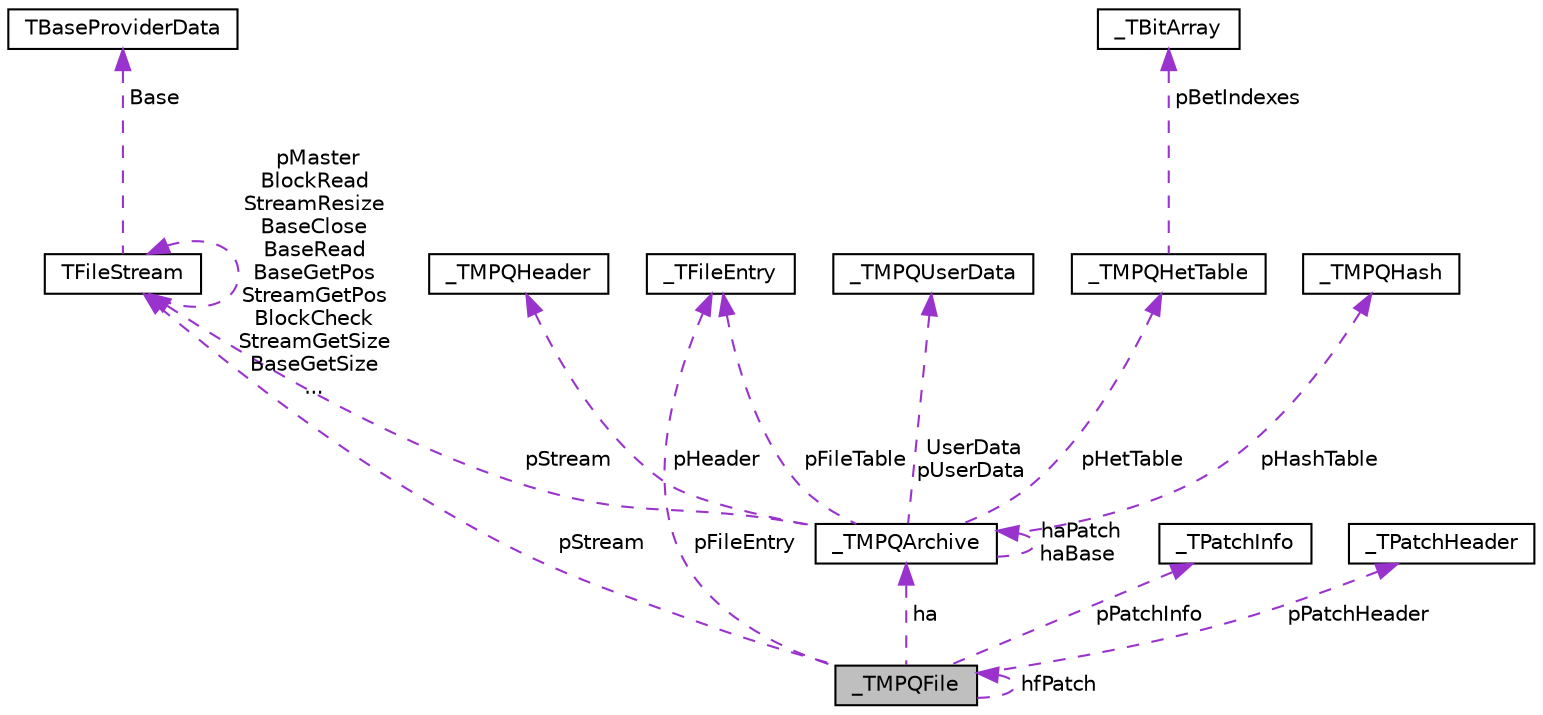 digraph G
{
  edge [fontname="Helvetica",fontsize="10",labelfontname="Helvetica",labelfontsize="10"];
  node [fontname="Helvetica",fontsize="10",shape=record];
  Node1 [label="_TMPQFile",height=0.2,width=0.4,color="black", fillcolor="grey75", style="filled" fontcolor="black"];
  Node2 -> Node1 [dir="back",color="darkorchid3",fontsize="10",style="dashed",label=" ha" ,fontname="Helvetica"];
  Node2 [label="_TMPQArchive",height=0.2,width=0.4,color="black", fillcolor="white", style="filled",URL="$struct___t_m_p_q_archive.html"];
  Node3 -> Node2 [dir="back",color="darkorchid3",fontsize="10",style="dashed",label=" pHetTable" ,fontname="Helvetica"];
  Node3 [label="_TMPQHetTable",height=0.2,width=0.4,color="black", fillcolor="white", style="filled",URL="$struct___t_m_p_q_het_table.html"];
  Node4 -> Node3 [dir="back",color="darkorchid3",fontsize="10",style="dashed",label=" pBetIndexes" ,fontname="Helvetica"];
  Node4 [label="_TBitArray",height=0.2,width=0.4,color="black", fillcolor="white", style="filled",URL="$struct___t_bit_array.html"];
  Node2 -> Node2 [dir="back",color="darkorchid3",fontsize="10",style="dashed",label=" haPatch\nhaBase" ,fontname="Helvetica"];
  Node5 -> Node2 [dir="back",color="darkorchid3",fontsize="10",style="dashed",label=" UserData\npUserData" ,fontname="Helvetica"];
  Node5 [label="_TMPQUserData",height=0.2,width=0.4,color="black", fillcolor="white", style="filled",URL="$struct___t_m_p_q_user_data.html"];
  Node6 -> Node2 [dir="back",color="darkorchid3",fontsize="10",style="dashed",label=" pStream" ,fontname="Helvetica"];
  Node6 [label="TFileStream",height=0.2,width=0.4,color="black", fillcolor="white", style="filled",URL="$struct_t_file_stream.html"];
  Node7 -> Node6 [dir="back",color="darkorchid3",fontsize="10",style="dashed",label=" Base" ,fontname="Helvetica"];
  Node7 [label="TBaseProviderData",height=0.2,width=0.4,color="black", fillcolor="white", style="filled",URL="$union_t_base_provider_data.html"];
  Node6 -> Node6 [dir="back",color="darkorchid3",fontsize="10",style="dashed",label=" pMaster\nBlockRead\nStreamResize\nBaseClose\nBaseRead\nBaseGetPos\nStreamGetPos\nBlockCheck\nStreamGetSize\nBaseGetSize\n..." ,fontname="Helvetica"];
  Node8 -> Node2 [dir="back",color="darkorchid3",fontsize="10",style="dashed",label=" pFileTable" ,fontname="Helvetica"];
  Node8 [label="_TFileEntry",height=0.2,width=0.4,color="black", fillcolor="white", style="filled",URL="$struct___t_file_entry.html"];
  Node9 -> Node2 [dir="back",color="darkorchid3",fontsize="10",style="dashed",label=" pHashTable" ,fontname="Helvetica"];
  Node9 [label="_TMPQHash",height=0.2,width=0.4,color="black", fillcolor="white", style="filled",URL="$struct___t_m_p_q_hash.html"];
  Node10 -> Node2 [dir="back",color="darkorchid3",fontsize="10",style="dashed",label=" pHeader" ,fontname="Helvetica"];
  Node10 [label="_TMPQHeader",height=0.2,width=0.4,color="black", fillcolor="white", style="filled",URL="$struct___t_m_p_q_header.html"];
  Node11 -> Node1 [dir="back",color="darkorchid3",fontsize="10",style="dashed",label=" pPatchInfo" ,fontname="Helvetica"];
  Node11 [label="_TPatchInfo",height=0.2,width=0.4,color="black", fillcolor="white", style="filled",URL="$struct___t_patch_info.html"];
  Node6 -> Node1 [dir="back",color="darkorchid3",fontsize="10",style="dashed",label=" pStream" ,fontname="Helvetica"];
  Node8 -> Node1 [dir="back",color="darkorchid3",fontsize="10",style="dashed",label=" pFileEntry" ,fontname="Helvetica"];
  Node12 -> Node1 [dir="back",color="darkorchid3",fontsize="10",style="dashed",label=" pPatchHeader" ,fontname="Helvetica"];
  Node12 [label="_TPatchHeader",height=0.2,width=0.4,color="black", fillcolor="white", style="filled",URL="$struct___t_patch_header.html"];
  Node1 -> Node1 [dir="back",color="darkorchid3",fontsize="10",style="dashed",label=" hfPatch" ,fontname="Helvetica"];
}
